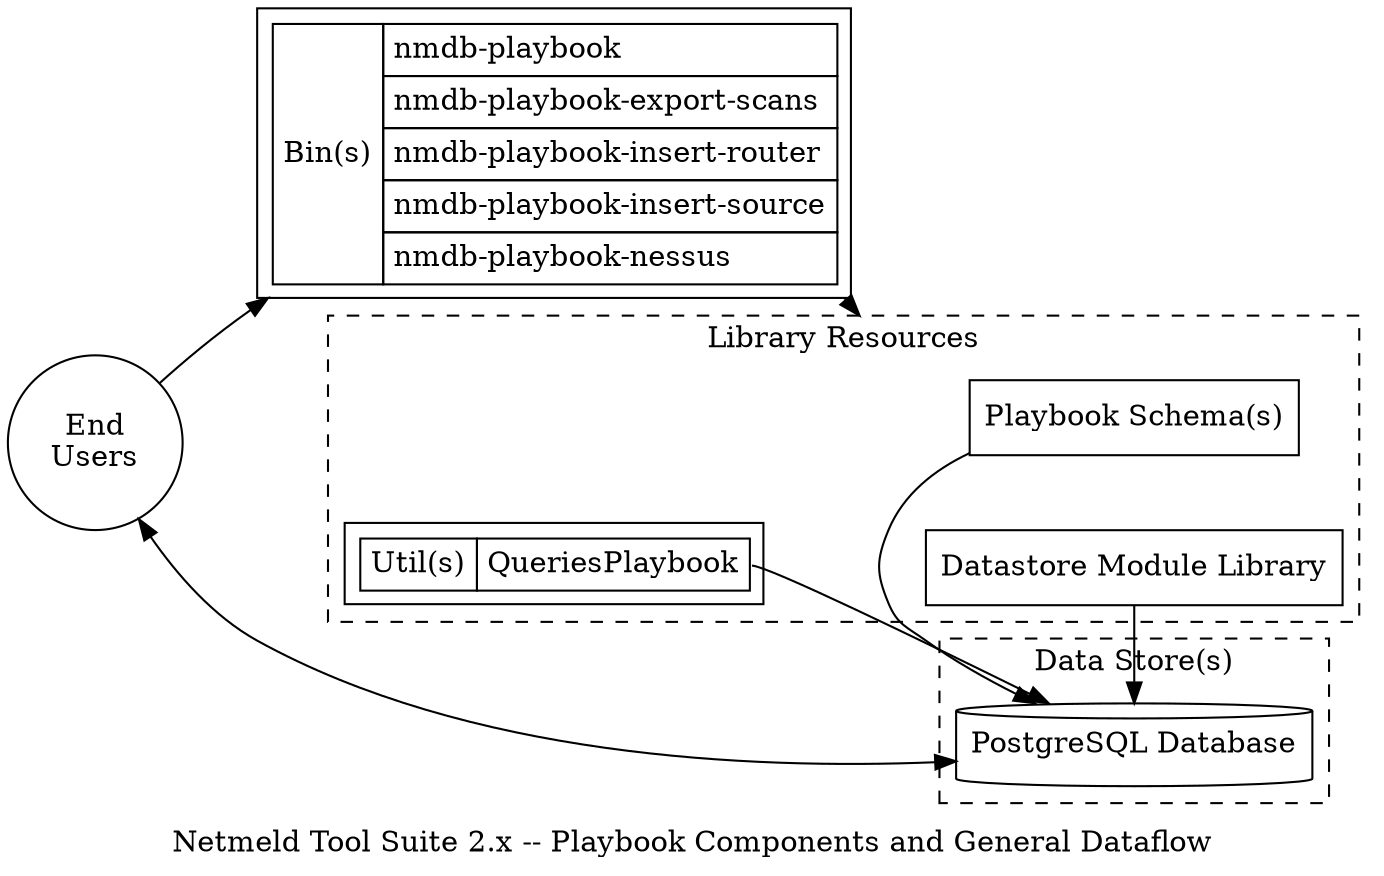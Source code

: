 digraph netmeld {
  rankdir=LR;
  nodesep=0.5;
  ranksep=0.5;
  newrank=true;
  splines=spline;
  compound=true;
  concentrate=true; // NOTE: this may incorrectly "hide" some lines

  label="Netmeld Tool Suite 2.x -- Playbook Components and General Dataflow";

  node[shape="circle"];
  users [label="End\nUsers"];

  // find playbook/ -iname "nmdb-*" -printf '%f\n' | sed -e 's/.cpp//g' | sort -u | sed -e 's/\(.*\)/<tr><td align="left">\1<\/td><\/tr>/g'
  node[shape="rectangle",margin=0.1];
  bins [label=<
    <table border="0" cellborder="1" cellspacing="0" cellpadding="4">
      <tr><td rowspan="6">Bin(s)</td></tr>
      <tr><td align="left">nmdb-playbook</td></tr>
      <tr><td align="left">nmdb-playbook-export-scans</td></tr>
      <tr><td align="left">nmdb-playbook-insert-router</td></tr>
      <tr><td align="left">nmdb-playbook-insert-source</td></tr>
      <tr><td align="left">nmdb-playbook-nessus</td></tr>
    </table>>];

  // find playbook/common/ -iname "*.hpp" -printf '%f\n' | sed -e 's/.hpp//g' | sort -u | sed -e 's/\(.*\)/<tr><td align="left">\1<\/td><\/tr>/g'
  subgraph cluster_lib {
    label="Library Resources";
    style="dashed";

    node[shape="rectangle",margin=0.1];
    utils [label=<
      <table border="0" cellborder="1" cellspacing="0" cellpadding="4">
        <tr><td rowspan="2">Util(s)</td></tr>
        <tr><td align="left" port="queries">QueriesPlaybook</td></tr>
      </table>>];

    schemas [label="Playbook Schema(s)"];
    datastore_library [label="Datastore Module Library"];
  }

  subgraph cluster_datastore {
    label="Data Store(s)";
    style="dashed";

    node [shape="cylinder"];
    psqldb [label="PostgreSQL Database"];
  }

  {rank=same; schemas psqldb datastore_library};

  users->bins;
  users->psqldb [dir="both"];
  schemas->psqldb;
  datastore_library->psqldb;
  bins->datastore_library [lhead="cluster_lib"];
  utils:queries->psqldb;
}

